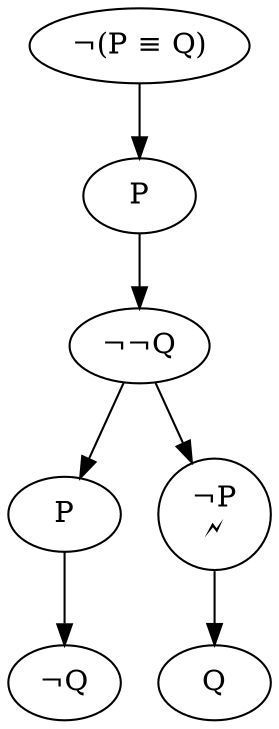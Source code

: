 digraph {
    a [label="¬(P ≡ Q)"];
    b [label="P"];
    c [label="¬¬Q"];
    d [label="P"];
    e [label="¬Q"];
    f [label="¬P\n🗲"];
    g [label="Q"];
    a -> b; b -> c; c -> d; d -> e; c -> f; f -> g;
}
